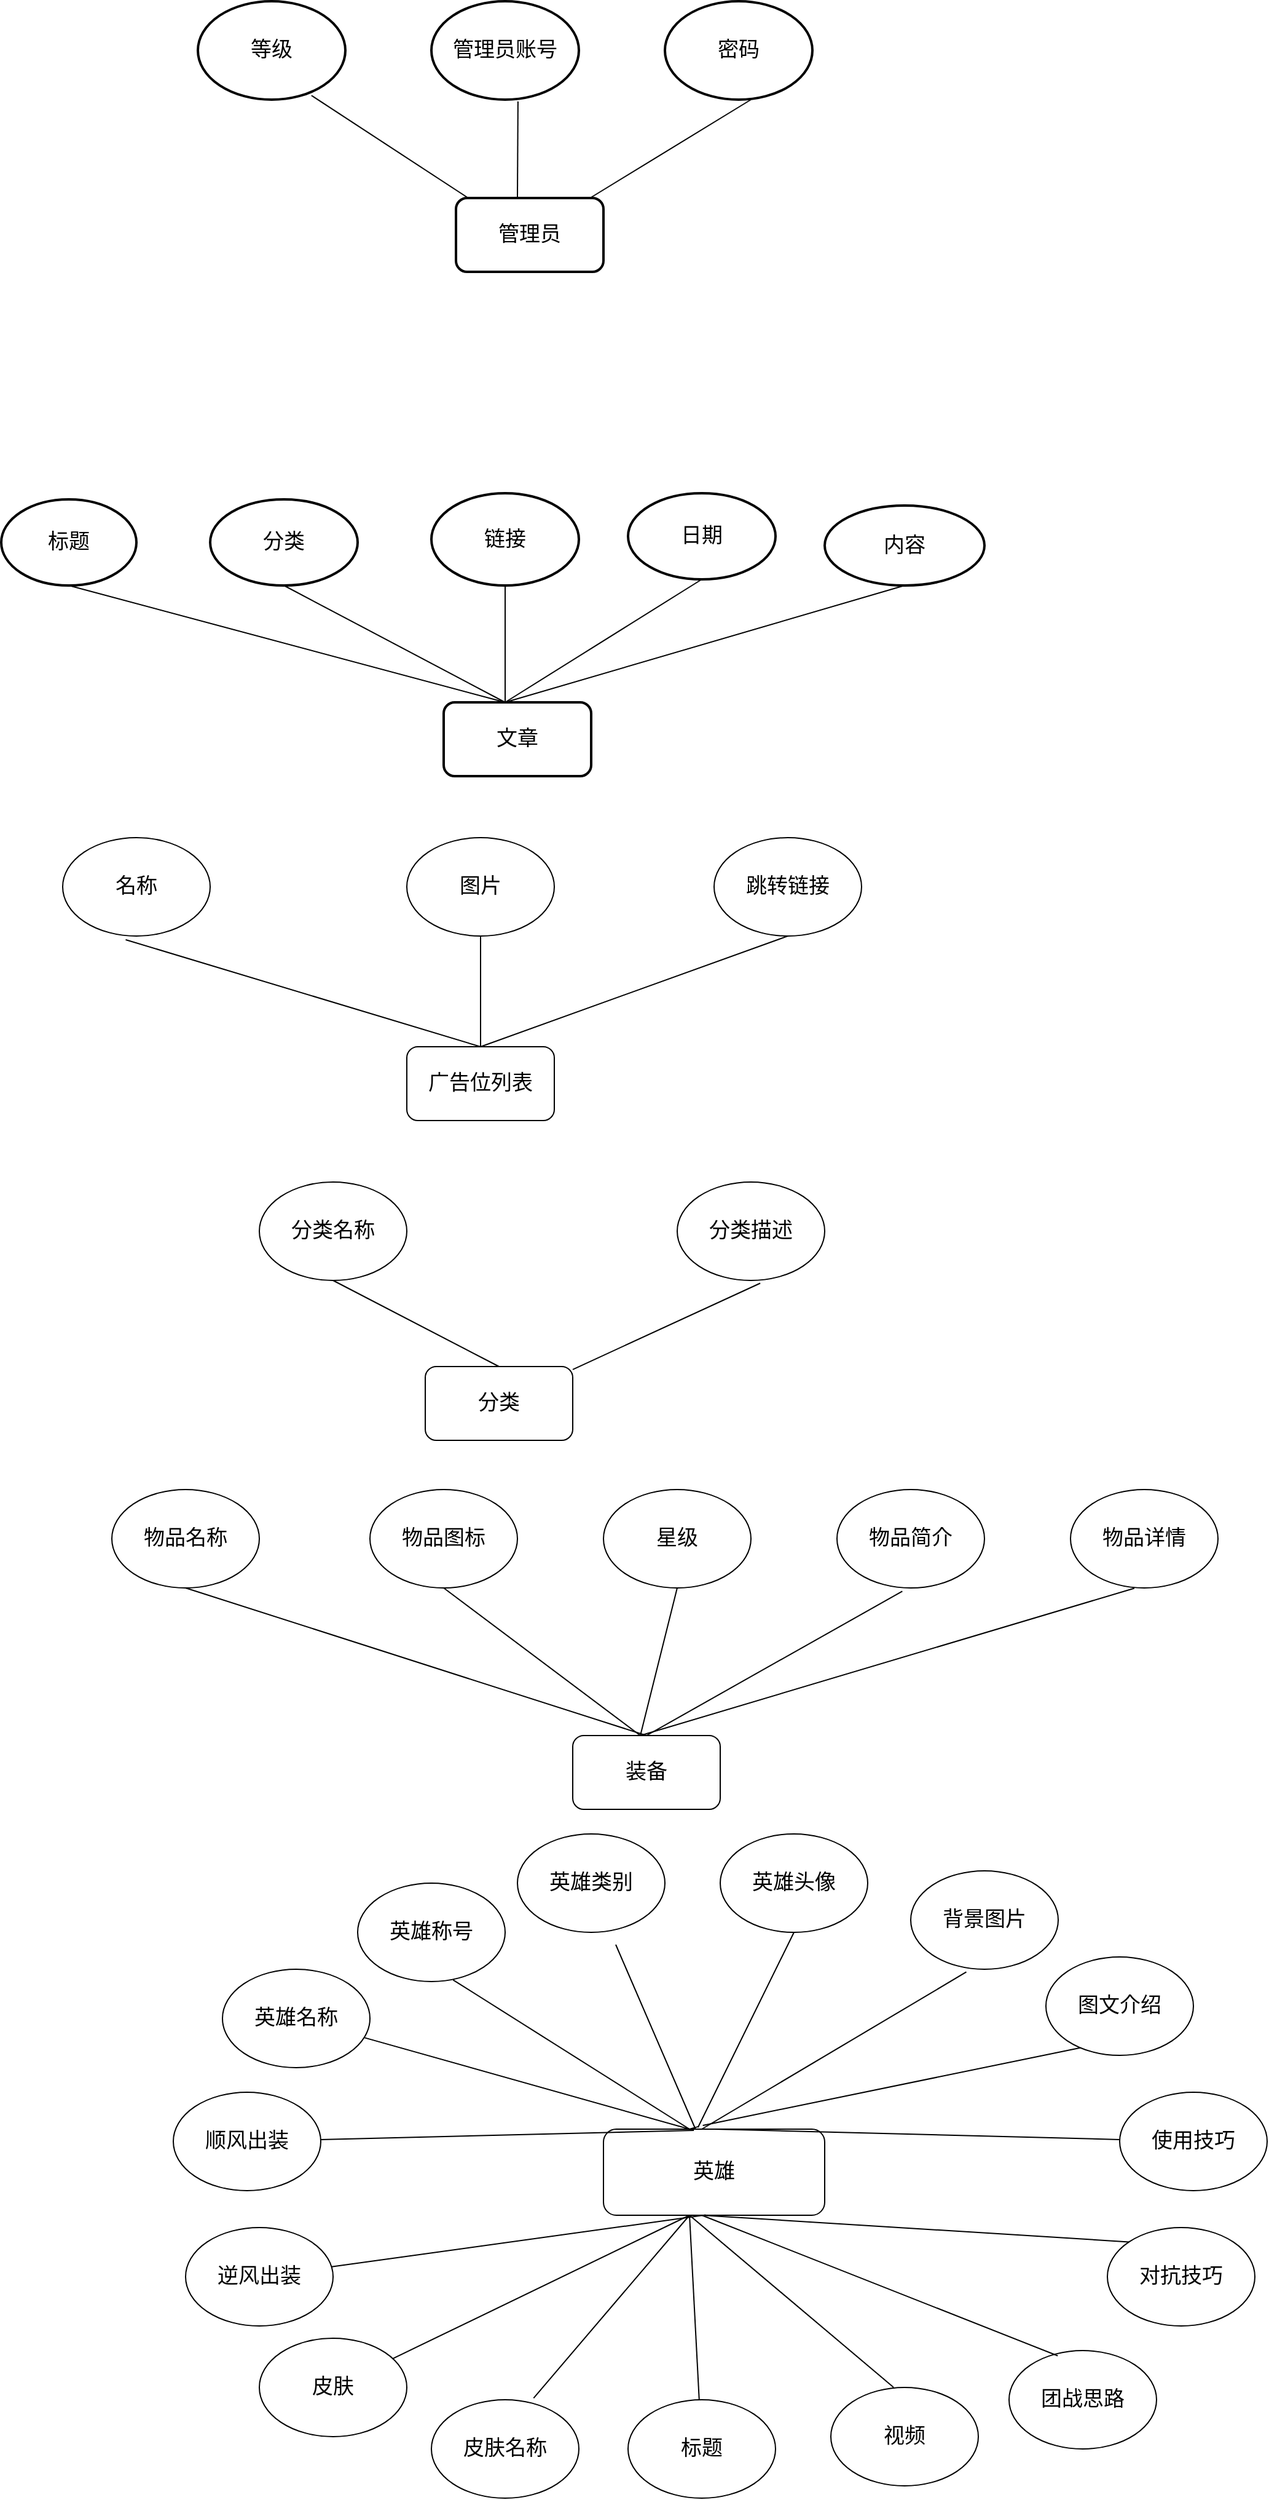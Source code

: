 <mxfile version="15.9.6" type="github">
  <diagram id="eyGDdHHhYm5MIfj8DVzb" name="Page-1">
    <mxGraphModel dx="1278" dy="547" grid="1" gridSize="10" guides="1" tooltips="1" connect="1" arrows="1" fold="1" page="1" pageScale="1" pageWidth="827" pageHeight="1169" math="0" shadow="0">
      <root>
        <mxCell id="0" />
        <mxCell id="1" parent="0" />
        <mxCell id="hwnpkhhHSy6IdxLEVY1z-1" value="管理员" style="rounded=1;whiteSpace=wrap;html=1;strokeWidth=2;fontSize=17;" parent="1" vertex="1">
          <mxGeometry x="410" y="260" width="120" height="60" as="geometry" />
        </mxCell>
        <mxCell id="hwnpkhhHSy6IdxLEVY1z-2" value="等级" style="ellipse;whiteSpace=wrap;html=1;strokeWidth=2;fontSize=17;" parent="1" vertex="1">
          <mxGeometry x="200" y="100" width="120" height="80" as="geometry" />
        </mxCell>
        <mxCell id="hwnpkhhHSy6IdxLEVY1z-3" value="管理员账号" style="ellipse;whiteSpace=wrap;html=1;strokeWidth=2;fontSize=17;" parent="1" vertex="1">
          <mxGeometry x="390" y="100" width="120" height="80" as="geometry" />
        </mxCell>
        <mxCell id="hwnpkhhHSy6IdxLEVY1z-4" value="密码" style="ellipse;whiteSpace=wrap;html=1;strokeWidth=2;fontSize=17;" parent="1" vertex="1">
          <mxGeometry x="580" y="100" width="120" height="80" as="geometry" />
        </mxCell>
        <mxCell id="hwnpkhhHSy6IdxLEVY1z-6" value="" style="endArrow=none;html=1;rounded=0;fontSize=17;entryX=0.77;entryY=0.958;entryDx=0;entryDy=0;entryPerimeter=0;" parent="1" target="hwnpkhhHSy6IdxLEVY1z-2" edge="1">
          <mxGeometry width="50" height="50" relative="1" as="geometry">
            <mxPoint x="420" y="260" as="sourcePoint" />
            <mxPoint x="420" y="250" as="targetPoint" />
          </mxGeometry>
        </mxCell>
        <mxCell id="hwnpkhhHSy6IdxLEVY1z-7" value="" style="endArrow=none;html=1;rounded=0;fontSize=17;entryX=0.587;entryY=1.018;entryDx=0;entryDy=0;entryPerimeter=0;" parent="1" target="hwnpkhhHSy6IdxLEVY1z-3" edge="1">
          <mxGeometry width="50" height="50" relative="1" as="geometry">
            <mxPoint x="460" y="260" as="sourcePoint" />
            <mxPoint x="475" y="180" as="targetPoint" />
          </mxGeometry>
        </mxCell>
        <mxCell id="hwnpkhhHSy6IdxLEVY1z-8" value="" style="endArrow=none;html=1;rounded=0;fontSize=17;" parent="1" source="hwnpkhhHSy6IdxLEVY1z-1" edge="1">
          <mxGeometry width="50" height="50" relative="1" as="geometry">
            <mxPoint x="600" y="230" as="sourcePoint" />
            <mxPoint x="650" y="180" as="targetPoint" />
          </mxGeometry>
        </mxCell>
        <mxCell id="hwnpkhhHSy6IdxLEVY1z-9" value="文章" style="rounded=1;whiteSpace=wrap;html=1;fontSize=17;strokeWidth=2;" parent="1" vertex="1">
          <mxGeometry x="400" y="670" width="120" height="60" as="geometry" />
        </mxCell>
        <mxCell id="hwnpkhhHSy6IdxLEVY1z-10" value="标题" style="ellipse;whiteSpace=wrap;html=1;fontSize=17;strokeWidth=2;" parent="1" vertex="1">
          <mxGeometry x="40" y="505" width="110" height="70" as="geometry" />
        </mxCell>
        <mxCell id="hwnpkhhHSy6IdxLEVY1z-14" value="分类" style="ellipse;whiteSpace=wrap;html=1;fontSize=17;strokeWidth=2;" parent="1" vertex="1">
          <mxGeometry x="210" y="505" width="120" height="70" as="geometry" />
        </mxCell>
        <mxCell id="hwnpkhhHSy6IdxLEVY1z-15" value="&lt;b style=&quot;color: rgba(0, 0, 0, 0); font-family: monospace; font-size: 0px; font-style: normal; letter-spacing: normal; text-indent: 0px; text-transform: none; word-spacing: 0px; background-color: rgb(248, 249, 250);&quot;&gt;&amp;nbsp;&lt;/b&gt;" style="text;whiteSpace=wrap;html=1;fontSize=17;" parent="1" vertex="1">
          <mxGeometry x="460" y="510" width="30" height="40" as="geometry" />
        </mxCell>
        <mxCell id="hwnpkhhHSy6IdxLEVY1z-16" value="&#xa;&#xa;&lt;span style=&quot;color: rgba(0, 0, 0, 0); font-family: monospace; font-size: 0px; font-style: normal; font-weight: 400; letter-spacing: normal; text-indent: 0px; text-transform: none; word-spacing: 0px; background-color: rgb(248, 249, 250); display: inline; float: none;&quot;&gt;&amp;nbsp;&lt;/span&gt;&#xa;&#xa;" style="text;whiteSpace=wrap;html=1;fontSize=17;" parent="1" vertex="1">
          <mxGeometry x="430" y="520" width="30" height="40" as="geometry" />
        </mxCell>
        <mxCell id="hwnpkhhHSy6IdxLEVY1z-17" value="链接" style="ellipse;whiteSpace=wrap;html=1;fontSize=17;strokeWidth=2;" parent="1" vertex="1">
          <mxGeometry x="390" y="500" width="120" height="75" as="geometry" />
        </mxCell>
        <mxCell id="hwnpkhhHSy6IdxLEVY1z-18" value="日期" style="ellipse;whiteSpace=wrap;html=1;fontSize=17;strokeWidth=2;" parent="1" vertex="1">
          <mxGeometry x="550" y="500" width="120" height="70" as="geometry" />
        </mxCell>
        <mxCell id="hwnpkhhHSy6IdxLEVY1z-19" value="内容" style="ellipse;whiteSpace=wrap;html=1;fontSize=17;strokeWidth=2;" parent="1" vertex="1">
          <mxGeometry x="710" y="510" width="130" height="65" as="geometry" />
        </mxCell>
        <mxCell id="hwnpkhhHSy6IdxLEVY1z-21" value="" style="endArrow=none;html=1;rounded=0;fontSize=17;entryX=0.5;entryY=1;entryDx=0;entryDy=0;" parent="1" target="hwnpkhhHSy6IdxLEVY1z-17" edge="1">
          <mxGeometry width="50" height="50" relative="1" as="geometry">
            <mxPoint x="450" y="670" as="sourcePoint" />
            <mxPoint x="540" y="510" as="targetPoint" />
          </mxGeometry>
        </mxCell>
        <mxCell id="hwnpkhhHSy6IdxLEVY1z-22" value="" style="endArrow=none;html=1;rounded=0;fontSize=17;entryX=0.5;entryY=1;entryDx=0;entryDy=0;" parent="1" target="hwnpkhhHSy6IdxLEVY1z-18" edge="1">
          <mxGeometry width="50" height="50" relative="1" as="geometry">
            <mxPoint x="450" y="670" as="sourcePoint" />
            <mxPoint x="610" y="580" as="targetPoint" />
          </mxGeometry>
        </mxCell>
        <mxCell id="hwnpkhhHSy6IdxLEVY1z-23" value="" style="endArrow=none;html=1;rounded=0;fontSize=17;exitX=0.5;exitY=1;exitDx=0;exitDy=0;" parent="1" source="hwnpkhhHSy6IdxLEVY1z-19" edge="1">
          <mxGeometry width="50" height="50" relative="1" as="geometry">
            <mxPoint x="490" y="560" as="sourcePoint" />
            <mxPoint x="450" y="670" as="targetPoint" />
          </mxGeometry>
        </mxCell>
        <mxCell id="hwnpkhhHSy6IdxLEVY1z-24" value="" style="endArrow=none;html=1;rounded=0;fontSize=17;entryX=0.5;entryY=1;entryDx=0;entryDy=0;" parent="1" target="hwnpkhhHSy6IdxLEVY1z-14" edge="1">
          <mxGeometry width="50" height="50" relative="1" as="geometry">
            <mxPoint x="450" y="670" as="sourcePoint" />
            <mxPoint x="540" y="510" as="targetPoint" />
          </mxGeometry>
        </mxCell>
        <mxCell id="hwnpkhhHSy6IdxLEVY1z-25" value="" style="endArrow=none;html=1;rounded=0;fontSize=17;entryX=0.5;entryY=1;entryDx=0;entryDy=0;" parent="1" target="hwnpkhhHSy6IdxLEVY1z-10" edge="1">
          <mxGeometry width="50" height="50" relative="1" as="geometry">
            <mxPoint x="450" y="670" as="sourcePoint" />
            <mxPoint x="540" y="510" as="targetPoint" />
          </mxGeometry>
        </mxCell>
        <mxCell id="nd0daHBH84rm-9Ns5imj-1" value="广告位列表" style="rounded=1;whiteSpace=wrap;html=1;fontSize=17;" vertex="1" parent="1">
          <mxGeometry x="370" y="950" width="120" height="60" as="geometry" />
        </mxCell>
        <mxCell id="nd0daHBH84rm-9Ns5imj-2" value="名称" style="ellipse;whiteSpace=wrap;html=1;fontSize=17;" vertex="1" parent="1">
          <mxGeometry x="90" y="780" width="120" height="80" as="geometry" />
        </mxCell>
        <mxCell id="nd0daHBH84rm-9Ns5imj-3" value="图片" style="ellipse;whiteSpace=wrap;html=1;fontSize=17;" vertex="1" parent="1">
          <mxGeometry x="370" y="780" width="120" height="80" as="geometry" />
        </mxCell>
        <mxCell id="nd0daHBH84rm-9Ns5imj-4" value="跳转链接" style="ellipse;whiteSpace=wrap;html=1;fontSize=17;" vertex="1" parent="1">
          <mxGeometry x="620" y="780" width="120" height="80" as="geometry" />
        </mxCell>
        <mxCell id="nd0daHBH84rm-9Ns5imj-5" value="分类" style="rounded=1;whiteSpace=wrap;html=1;fontSize=17;" vertex="1" parent="1">
          <mxGeometry x="385" y="1210" width="120" height="60" as="geometry" />
        </mxCell>
        <mxCell id="nd0daHBH84rm-9Ns5imj-6" value="分类名称" style="ellipse;whiteSpace=wrap;html=1;fontSize=17;" vertex="1" parent="1">
          <mxGeometry x="250" y="1060" width="120" height="80" as="geometry" />
        </mxCell>
        <mxCell id="nd0daHBH84rm-9Ns5imj-7" value="分类描述" style="ellipse;whiteSpace=wrap;html=1;fontSize=17;" vertex="1" parent="1">
          <mxGeometry x="590" y="1060" width="120" height="80" as="geometry" />
        </mxCell>
        <mxCell id="nd0daHBH84rm-9Ns5imj-9" value="装备" style="rounded=1;whiteSpace=wrap;html=1;fontSize=17;" vertex="1" parent="1">
          <mxGeometry x="505" y="1510" width="120" height="60" as="geometry" />
        </mxCell>
        <mxCell id="nd0daHBH84rm-9Ns5imj-10" value="物品名称" style="ellipse;whiteSpace=wrap;html=1;fontSize=17;" vertex="1" parent="1">
          <mxGeometry x="130" y="1310" width="120" height="80" as="geometry" />
        </mxCell>
        <mxCell id="nd0daHBH84rm-9Ns5imj-11" value="物品图标" style="ellipse;whiteSpace=wrap;html=1;fontSize=17;" vertex="1" parent="1">
          <mxGeometry x="340" y="1310" width="120" height="80" as="geometry" />
        </mxCell>
        <mxCell id="nd0daHBH84rm-9Ns5imj-12" value="星级" style="ellipse;whiteSpace=wrap;html=1;fontSize=17;" vertex="1" parent="1">
          <mxGeometry x="530" y="1310" width="120" height="80" as="geometry" />
        </mxCell>
        <mxCell id="nd0daHBH84rm-9Ns5imj-15" value="物品简介" style="ellipse;whiteSpace=wrap;html=1;fontSize=17;" vertex="1" parent="1">
          <mxGeometry x="720" y="1310" width="120" height="80" as="geometry" />
        </mxCell>
        <mxCell id="nd0daHBH84rm-9Ns5imj-16" value="物品详情" style="ellipse;whiteSpace=wrap;html=1;fontSize=17;" vertex="1" parent="1">
          <mxGeometry x="910" y="1310" width="120" height="80" as="geometry" />
        </mxCell>
        <mxCell id="nd0daHBH84rm-9Ns5imj-17" value="英雄" style="rounded=1;whiteSpace=wrap;html=1;fontSize=17;" vertex="1" parent="1">
          <mxGeometry x="530" y="1830" width="180" height="70" as="geometry" />
        </mxCell>
        <mxCell id="nd0daHBH84rm-9Ns5imj-18" value="" style="endArrow=none;html=1;rounded=0;exitX=0.5;exitY=0;exitDx=0;exitDy=0;entryX=0.427;entryY=1.037;entryDx=0;entryDy=0;entryPerimeter=0;fontSize=17;" edge="1" parent="1" source="nd0daHBH84rm-9Ns5imj-1" target="nd0daHBH84rm-9Ns5imj-2">
          <mxGeometry width="50" height="50" relative="1" as="geometry">
            <mxPoint x="530" y="840" as="sourcePoint" />
            <mxPoint x="580" y="790" as="targetPoint" />
          </mxGeometry>
        </mxCell>
        <mxCell id="nd0daHBH84rm-9Ns5imj-19" value="" style="endArrow=none;html=1;rounded=0;exitX=0.5;exitY=0;exitDx=0;exitDy=0;fontSize=17;" edge="1" parent="1" source="nd0daHBH84rm-9Ns5imj-1" target="nd0daHBH84rm-9Ns5imj-3">
          <mxGeometry width="50" height="50" relative="1" as="geometry">
            <mxPoint x="440" y="950" as="sourcePoint" />
            <mxPoint x="580" y="790" as="targetPoint" />
          </mxGeometry>
        </mxCell>
        <mxCell id="nd0daHBH84rm-9Ns5imj-20" value="" style="endArrow=none;html=1;rounded=0;entryX=0.5;entryY=1;entryDx=0;entryDy=0;fontSize=17;" edge="1" parent="1" target="nd0daHBH84rm-9Ns5imj-4">
          <mxGeometry width="50" height="50" relative="1" as="geometry">
            <mxPoint x="430" y="950" as="sourcePoint" />
            <mxPoint x="580" y="790" as="targetPoint" />
          </mxGeometry>
        </mxCell>
        <mxCell id="nd0daHBH84rm-9Ns5imj-21" value="" style="endArrow=none;html=1;rounded=0;exitX=0.5;exitY=0;exitDx=0;exitDy=0;entryX=0.5;entryY=1;entryDx=0;entryDy=0;fontSize=17;" edge="1" parent="1" source="nd0daHBH84rm-9Ns5imj-5" target="nd0daHBH84rm-9Ns5imj-6">
          <mxGeometry width="50" height="50" relative="1" as="geometry">
            <mxPoint x="530" y="1110" as="sourcePoint" />
            <mxPoint x="580" y="1060" as="targetPoint" />
          </mxGeometry>
        </mxCell>
        <mxCell id="nd0daHBH84rm-9Ns5imj-22" value="" style="endArrow=none;html=1;rounded=0;entryX=0.563;entryY=1.028;entryDx=0;entryDy=0;entryPerimeter=0;fontSize=17;" edge="1" parent="1" source="nd0daHBH84rm-9Ns5imj-5" target="nd0daHBH84rm-9Ns5imj-7">
          <mxGeometry width="50" height="50" relative="1" as="geometry">
            <mxPoint x="530" y="1110" as="sourcePoint" />
            <mxPoint x="580" y="1060" as="targetPoint" />
          </mxGeometry>
        </mxCell>
        <mxCell id="nd0daHBH84rm-9Ns5imj-23" value="" style="endArrow=none;html=1;rounded=0;exitX=0.5;exitY=0;exitDx=0;exitDy=0;entryX=0.5;entryY=1;entryDx=0;entryDy=0;fontSize=17;" edge="1" parent="1" source="nd0daHBH84rm-9Ns5imj-9" target="nd0daHBH84rm-9Ns5imj-10">
          <mxGeometry width="50" height="50" relative="1" as="geometry">
            <mxPoint x="530" y="1370" as="sourcePoint" />
            <mxPoint x="190" y="1400" as="targetPoint" />
          </mxGeometry>
        </mxCell>
        <mxCell id="nd0daHBH84rm-9Ns5imj-24" value="" style="endArrow=none;html=1;rounded=0;entryX=0.5;entryY=1;entryDx=0;entryDy=0;fontSize=17;" edge="1" parent="1" target="nd0daHBH84rm-9Ns5imj-11">
          <mxGeometry width="50" height="50" relative="1" as="geometry">
            <mxPoint x="560" y="1510" as="sourcePoint" />
            <mxPoint x="580" y="1320" as="targetPoint" />
          </mxGeometry>
        </mxCell>
        <mxCell id="nd0daHBH84rm-9Ns5imj-25" value="" style="endArrow=none;html=1;rounded=0;entryX=0.5;entryY=1;entryDx=0;entryDy=0;fontSize=17;" edge="1" parent="1" target="nd0daHBH84rm-9Ns5imj-12">
          <mxGeometry width="50" height="50" relative="1" as="geometry">
            <mxPoint x="560" y="1510" as="sourcePoint" />
            <mxPoint x="590" y="1400" as="targetPoint" />
          </mxGeometry>
        </mxCell>
        <mxCell id="nd0daHBH84rm-9Ns5imj-26" value="" style="endArrow=none;html=1;rounded=0;exitX=0.5;exitY=0;exitDx=0;exitDy=0;entryX=0.443;entryY=1.033;entryDx=0;entryDy=0;entryPerimeter=0;fontSize=17;" edge="1" parent="1" source="nd0daHBH84rm-9Ns5imj-9" target="nd0daHBH84rm-9Ns5imj-15">
          <mxGeometry width="50" height="50" relative="1" as="geometry">
            <mxPoint x="530" y="1370" as="sourcePoint" />
            <mxPoint x="580" y="1320" as="targetPoint" />
          </mxGeometry>
        </mxCell>
        <mxCell id="nd0daHBH84rm-9Ns5imj-27" value="" style="endArrow=none;html=1;rounded=0;entryX=0.433;entryY=1.003;entryDx=0;entryDy=0;entryPerimeter=0;fontSize=17;" edge="1" parent="1" target="nd0daHBH84rm-9Ns5imj-16">
          <mxGeometry width="50" height="50" relative="1" as="geometry">
            <mxPoint x="560" y="1510" as="sourcePoint" />
            <mxPoint x="580" y="1320" as="targetPoint" />
          </mxGeometry>
        </mxCell>
        <mxCell id="nd0daHBH84rm-9Ns5imj-28" value="英雄名称" style="ellipse;whiteSpace=wrap;html=1;fontSize=17;" vertex="1" parent="1">
          <mxGeometry x="220" y="1700" width="120" height="80" as="geometry" />
        </mxCell>
        <mxCell id="nd0daHBH84rm-9Ns5imj-29" value="英雄称号" style="ellipse;whiteSpace=wrap;html=1;fontSize=17;" vertex="1" parent="1">
          <mxGeometry x="330" y="1630" width="120" height="80" as="geometry" />
        </mxCell>
        <mxCell id="nd0daHBH84rm-9Ns5imj-30" value="英雄类别" style="ellipse;whiteSpace=wrap;html=1;fontSize=17;" vertex="1" parent="1">
          <mxGeometry x="460" y="1590" width="120" height="80" as="geometry" />
        </mxCell>
        <mxCell id="nd0daHBH84rm-9Ns5imj-31" value="英雄头像" style="ellipse;whiteSpace=wrap;html=1;fontSize=17;" vertex="1" parent="1">
          <mxGeometry x="625" y="1590" width="120" height="80" as="geometry" />
        </mxCell>
        <mxCell id="nd0daHBH84rm-9Ns5imj-32" value="背景图片" style="ellipse;whiteSpace=wrap;html=1;fontSize=17;" vertex="1" parent="1">
          <mxGeometry x="780" y="1620" width="120" height="80" as="geometry" />
        </mxCell>
        <mxCell id="nd0daHBH84rm-9Ns5imj-33" value="图文介绍" style="ellipse;whiteSpace=wrap;html=1;fontSize=17;" vertex="1" parent="1">
          <mxGeometry x="890" y="1690" width="120" height="80" as="geometry" />
        </mxCell>
        <mxCell id="nd0daHBH84rm-9Ns5imj-34" value="皮肤" style="ellipse;whiteSpace=wrap;html=1;fontSize=17;" vertex="1" parent="1">
          <mxGeometry x="250" y="2000" width="120" height="80" as="geometry" />
        </mxCell>
        <mxCell id="nd0daHBH84rm-9Ns5imj-35" value="皮肤名称" style="ellipse;whiteSpace=wrap;html=1;fontSize=17;" vertex="1" parent="1">
          <mxGeometry x="390" y="2050" width="120" height="80" as="geometry" />
        </mxCell>
        <mxCell id="nd0daHBH84rm-9Ns5imj-36" value="标题" style="ellipse;whiteSpace=wrap;html=1;fontSize=17;" vertex="1" parent="1">
          <mxGeometry x="550" y="2050" width="120" height="80" as="geometry" />
        </mxCell>
        <mxCell id="nd0daHBH84rm-9Ns5imj-37" value="视频" style="ellipse;whiteSpace=wrap;html=1;fontSize=17;" vertex="1" parent="1">
          <mxGeometry x="715" y="2040" width="120" height="80" as="geometry" />
        </mxCell>
        <mxCell id="nd0daHBH84rm-9Ns5imj-38" value="顺风出装" style="ellipse;whiteSpace=wrap;html=1;fontSize=17;" vertex="1" parent="1">
          <mxGeometry x="180" y="1800" width="120" height="80" as="geometry" />
        </mxCell>
        <mxCell id="nd0daHBH84rm-9Ns5imj-39" value="逆风出装" style="ellipse;whiteSpace=wrap;html=1;fontSize=17;" vertex="1" parent="1">
          <mxGeometry x="190" y="1910" width="120" height="80" as="geometry" />
        </mxCell>
        <mxCell id="nd0daHBH84rm-9Ns5imj-40" value="使用技巧" style="ellipse;whiteSpace=wrap;html=1;fontSize=17;" vertex="1" parent="1">
          <mxGeometry x="950" y="1800" width="120" height="80" as="geometry" />
        </mxCell>
        <mxCell id="nd0daHBH84rm-9Ns5imj-41" value="对抗技巧" style="ellipse;whiteSpace=wrap;html=1;fontSize=17;" vertex="1" parent="1">
          <mxGeometry x="940" y="1910" width="120" height="80" as="geometry" />
        </mxCell>
        <mxCell id="nd0daHBH84rm-9Ns5imj-42" value="团战思路" style="ellipse;whiteSpace=wrap;html=1;fontSize=17;" vertex="1" parent="1">
          <mxGeometry x="860" y="2010" width="120" height="80" as="geometry" />
        </mxCell>
        <mxCell id="nd0daHBH84rm-9Ns5imj-43" value="" style="endArrow=none;html=1;rounded=0;fontSize=17;" edge="1" parent="1" source="nd0daHBH84rm-9Ns5imj-17">
          <mxGeometry width="50" height="50" relative="1" as="geometry">
            <mxPoint x="580" y="1910" as="sourcePoint" />
            <mxPoint x="540" y="1680" as="targetPoint" />
          </mxGeometry>
        </mxCell>
        <mxCell id="nd0daHBH84rm-9Ns5imj-44" value="" style="endArrow=none;html=1;rounded=0;fontSize=17;entryX=0.5;entryY=1;entryDx=0;entryDy=0;exitX=0.427;exitY=-0.02;exitDx=0;exitDy=0;exitPerimeter=0;" edge="1" parent="1" source="nd0daHBH84rm-9Ns5imj-17" target="nd0daHBH84rm-9Ns5imj-31">
          <mxGeometry width="50" height="50" relative="1" as="geometry">
            <mxPoint x="580" y="1910" as="sourcePoint" />
            <mxPoint x="630" y="1860" as="targetPoint" />
          </mxGeometry>
        </mxCell>
        <mxCell id="nd0daHBH84rm-9Ns5imj-45" value="" style="endArrow=none;html=1;rounded=0;fontSize=17;entryX=0.377;entryY=1.028;entryDx=0;entryDy=0;entryPerimeter=0;" edge="1" parent="1" target="nd0daHBH84rm-9Ns5imj-32">
          <mxGeometry width="50" height="50" relative="1" as="geometry">
            <mxPoint x="610" y="1830" as="sourcePoint" />
            <mxPoint x="630" y="1860" as="targetPoint" />
          </mxGeometry>
        </mxCell>
        <mxCell id="nd0daHBH84rm-9Ns5imj-46" value="" style="endArrow=none;html=1;rounded=0;fontSize=17;exitX=0.647;exitY=0.983;exitDx=0;exitDy=0;exitPerimeter=0;" edge="1" parent="1" source="nd0daHBH84rm-9Ns5imj-29">
          <mxGeometry width="50" height="50" relative="1" as="geometry">
            <mxPoint x="580" y="1910" as="sourcePoint" />
            <mxPoint x="600" y="1830" as="targetPoint" />
          </mxGeometry>
        </mxCell>
        <mxCell id="nd0daHBH84rm-9Ns5imj-47" value="" style="endArrow=none;html=1;rounded=0;fontSize=17;entryX=0.431;entryY=-0.031;entryDx=0;entryDy=0;entryPerimeter=0;" edge="1" parent="1" source="nd0daHBH84rm-9Ns5imj-28" target="nd0daHBH84rm-9Ns5imj-17">
          <mxGeometry width="50" height="50" relative="1" as="geometry">
            <mxPoint x="580" y="1910" as="sourcePoint" />
            <mxPoint x="630" y="1860" as="targetPoint" />
            <Array as="points">
              <mxPoint x="600" y="1830" />
            </Array>
          </mxGeometry>
        </mxCell>
        <mxCell id="nd0daHBH84rm-9Ns5imj-48" value="" style="endArrow=none;html=1;rounded=0;fontSize=17;entryX=0.409;entryY=0.014;entryDx=0;entryDy=0;entryPerimeter=0;" edge="1" parent="1" source="nd0daHBH84rm-9Ns5imj-38" target="nd0daHBH84rm-9Ns5imj-17">
          <mxGeometry width="50" height="50" relative="1" as="geometry">
            <mxPoint x="580" y="1910" as="sourcePoint" />
            <mxPoint x="630" y="1860" as="targetPoint" />
          </mxGeometry>
        </mxCell>
        <mxCell id="nd0daHBH84rm-9Ns5imj-49" value="" style="endArrow=none;html=1;rounded=0;fontSize=17;entryX=0.462;entryY=0.997;entryDx=0;entryDy=0;entryPerimeter=0;" edge="1" parent="1" source="nd0daHBH84rm-9Ns5imj-39" target="nd0daHBH84rm-9Ns5imj-17">
          <mxGeometry width="50" height="50" relative="1" as="geometry">
            <mxPoint x="580" y="1910" as="sourcePoint" />
            <mxPoint x="630" y="1860" as="targetPoint" />
          </mxGeometry>
        </mxCell>
        <mxCell id="nd0daHBH84rm-9Ns5imj-50" value="" style="endArrow=none;html=1;rounded=0;fontSize=17;" edge="1" parent="1" source="nd0daHBH84rm-9Ns5imj-34">
          <mxGeometry width="50" height="50" relative="1" as="geometry">
            <mxPoint x="580" y="1910" as="sourcePoint" />
            <mxPoint x="600" y="1900" as="targetPoint" />
          </mxGeometry>
        </mxCell>
        <mxCell id="nd0daHBH84rm-9Ns5imj-51" value="" style="endArrow=none;html=1;rounded=0;fontSize=17;exitX=0.693;exitY=-0.017;exitDx=0;exitDy=0;exitPerimeter=0;" edge="1" parent="1" source="nd0daHBH84rm-9Ns5imj-35">
          <mxGeometry width="50" height="50" relative="1" as="geometry">
            <mxPoint x="580" y="1910" as="sourcePoint" />
            <mxPoint x="600" y="1900" as="targetPoint" />
          </mxGeometry>
        </mxCell>
        <mxCell id="nd0daHBH84rm-9Ns5imj-52" value="" style="endArrow=none;html=1;rounded=0;fontSize=17;" edge="1" parent="1" target="nd0daHBH84rm-9Ns5imj-36">
          <mxGeometry width="50" height="50" relative="1" as="geometry">
            <mxPoint x="600" y="1900" as="sourcePoint" />
            <mxPoint x="630" y="1860" as="targetPoint" />
          </mxGeometry>
        </mxCell>
        <mxCell id="nd0daHBH84rm-9Ns5imj-53" value="" style="endArrow=none;html=1;rounded=0;fontSize=17;entryX=0.425;entryY=-0.002;entryDx=0;entryDy=0;entryPerimeter=0;" edge="1" parent="1" target="nd0daHBH84rm-9Ns5imj-37">
          <mxGeometry width="50" height="50" relative="1" as="geometry">
            <mxPoint x="600" y="1900" as="sourcePoint" />
            <mxPoint x="630" y="1860" as="targetPoint" />
          </mxGeometry>
        </mxCell>
        <mxCell id="nd0daHBH84rm-9Ns5imj-54" value="" style="endArrow=none;html=1;rounded=0;fontSize=17;entryX=0.33;entryY=0.053;entryDx=0;entryDy=0;entryPerimeter=0;" edge="1" parent="1" target="nd0daHBH84rm-9Ns5imj-42">
          <mxGeometry width="50" height="50" relative="1" as="geometry">
            <mxPoint x="610" y="1900" as="sourcePoint" />
            <mxPoint x="630" y="1860" as="targetPoint" />
          </mxGeometry>
        </mxCell>
        <mxCell id="nd0daHBH84rm-9Ns5imj-55" value="" style="endArrow=none;html=1;rounded=0;fontSize=17;entryX=0;entryY=0;entryDx=0;entryDy=0;" edge="1" parent="1" target="nd0daHBH84rm-9Ns5imj-41">
          <mxGeometry width="50" height="50" relative="1" as="geometry">
            <mxPoint x="610" y="1900" as="sourcePoint" />
            <mxPoint x="630" y="1860" as="targetPoint" />
          </mxGeometry>
        </mxCell>
        <mxCell id="nd0daHBH84rm-9Ns5imj-56" value="" style="endArrow=none;html=1;rounded=0;fontSize=17;entryX=0.233;entryY=0.923;entryDx=0;entryDy=0;entryPerimeter=0;exitX=0.449;exitY=-0.043;exitDx=0;exitDy=0;exitPerimeter=0;" edge="1" parent="1" source="nd0daHBH84rm-9Ns5imj-17" target="nd0daHBH84rm-9Ns5imj-33">
          <mxGeometry width="50" height="50" relative="1" as="geometry">
            <mxPoint x="580" y="1910" as="sourcePoint" />
            <mxPoint x="630" y="1860" as="targetPoint" />
          </mxGeometry>
        </mxCell>
        <mxCell id="nd0daHBH84rm-9Ns5imj-57" value="" style="endArrow=none;html=1;rounded=0;fontSize=17;exitX=0.5;exitY=0;exitDx=0;exitDy=0;" edge="1" parent="1" source="nd0daHBH84rm-9Ns5imj-17" target="nd0daHBH84rm-9Ns5imj-40">
          <mxGeometry width="50" height="50" relative="1" as="geometry">
            <mxPoint x="600" y="1910" as="sourcePoint" />
            <mxPoint x="630" y="1860" as="targetPoint" />
          </mxGeometry>
        </mxCell>
      </root>
    </mxGraphModel>
  </diagram>
</mxfile>
